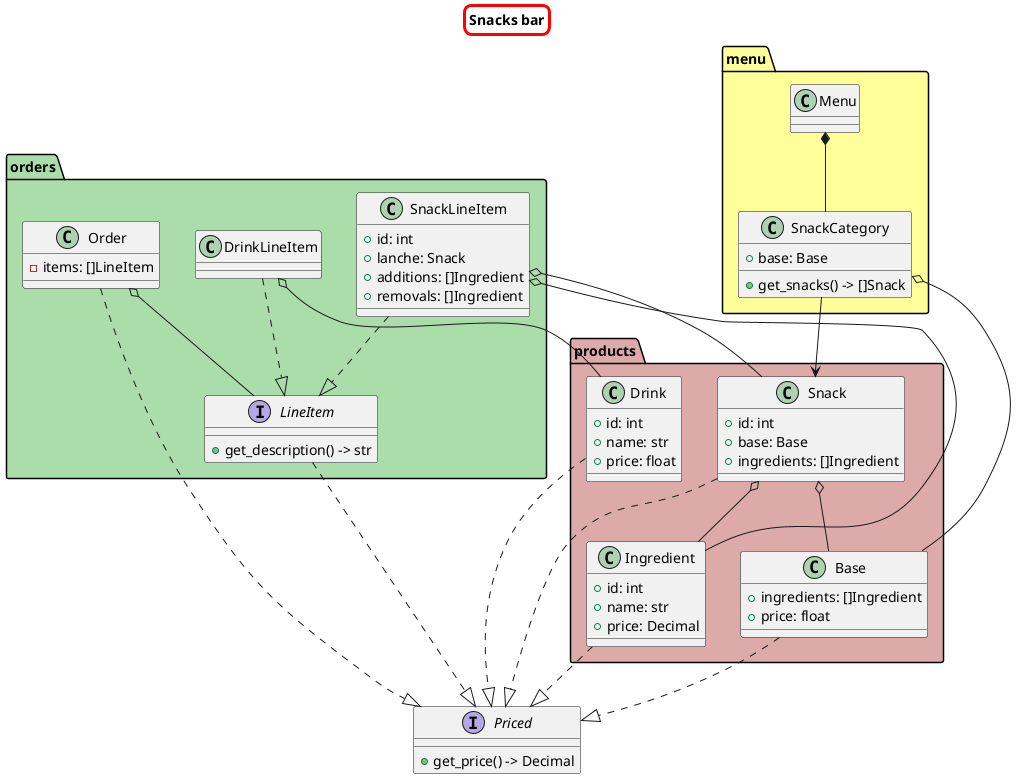 @startuml
skinparam titleBorderRoundCorner 15
skinparam titleBorderThickness 3
skinparam titleBorderColor red
skinparam titleBackgroundColor #FFF
title Snacks bar

orders.SnackLineItem o-- products.Snack
orders.SnackLineItem o-- products.Ingredient
orders.DrinkLineItem o-- products.Drink



interface Priced {
    + get_price() -> Decimal
}



namespace products #DAA {
class Ingredient {
    + id: int
    + name: str
    + price: Decimal
}

class Snack {
    + id: int
    + base: Base
    + ingredients: []Ingredient
}
class Drink {
    + id: int
    + name: str
    + price: float
}
class Base {
    + ingredients: []Ingredient
    + price: float
}
}
products.Ingredient ..|> Priced
products.Snack ..|> Priced
products.Drink ..|> Priced
products.Base ..|> Priced
products.Snack o-- products.Ingredient
products.Snack o-- products.Base



namespace menu #FF9 {
class SnackCategory {
    + base: Base

    + get_snacks() -> []Snack
}
class Menu {
}
}
menu.SnackCategory o-- products.Base
menu.SnackCategory --> products.Snack
menu.Menu *-- menu.SnackCategory



namespace orders #ADA {
class Order {
    - items: []LineItem
}

class SnackLineItem {
    + id: int
    + lanche: Snack
    + additions: []Ingredient
    + removals: []Ingredient
}

interface LineItem {
    + get_description() -> str
}
}
orders.Order ..|> Priced
orders.LineItem ..|> Priced
orders.Order o-- orders.LineItem
orders.SnackLineItem ..|> orders.LineItem
orders.DrinkLineItem ..|> orders.LineItem
@enduml
